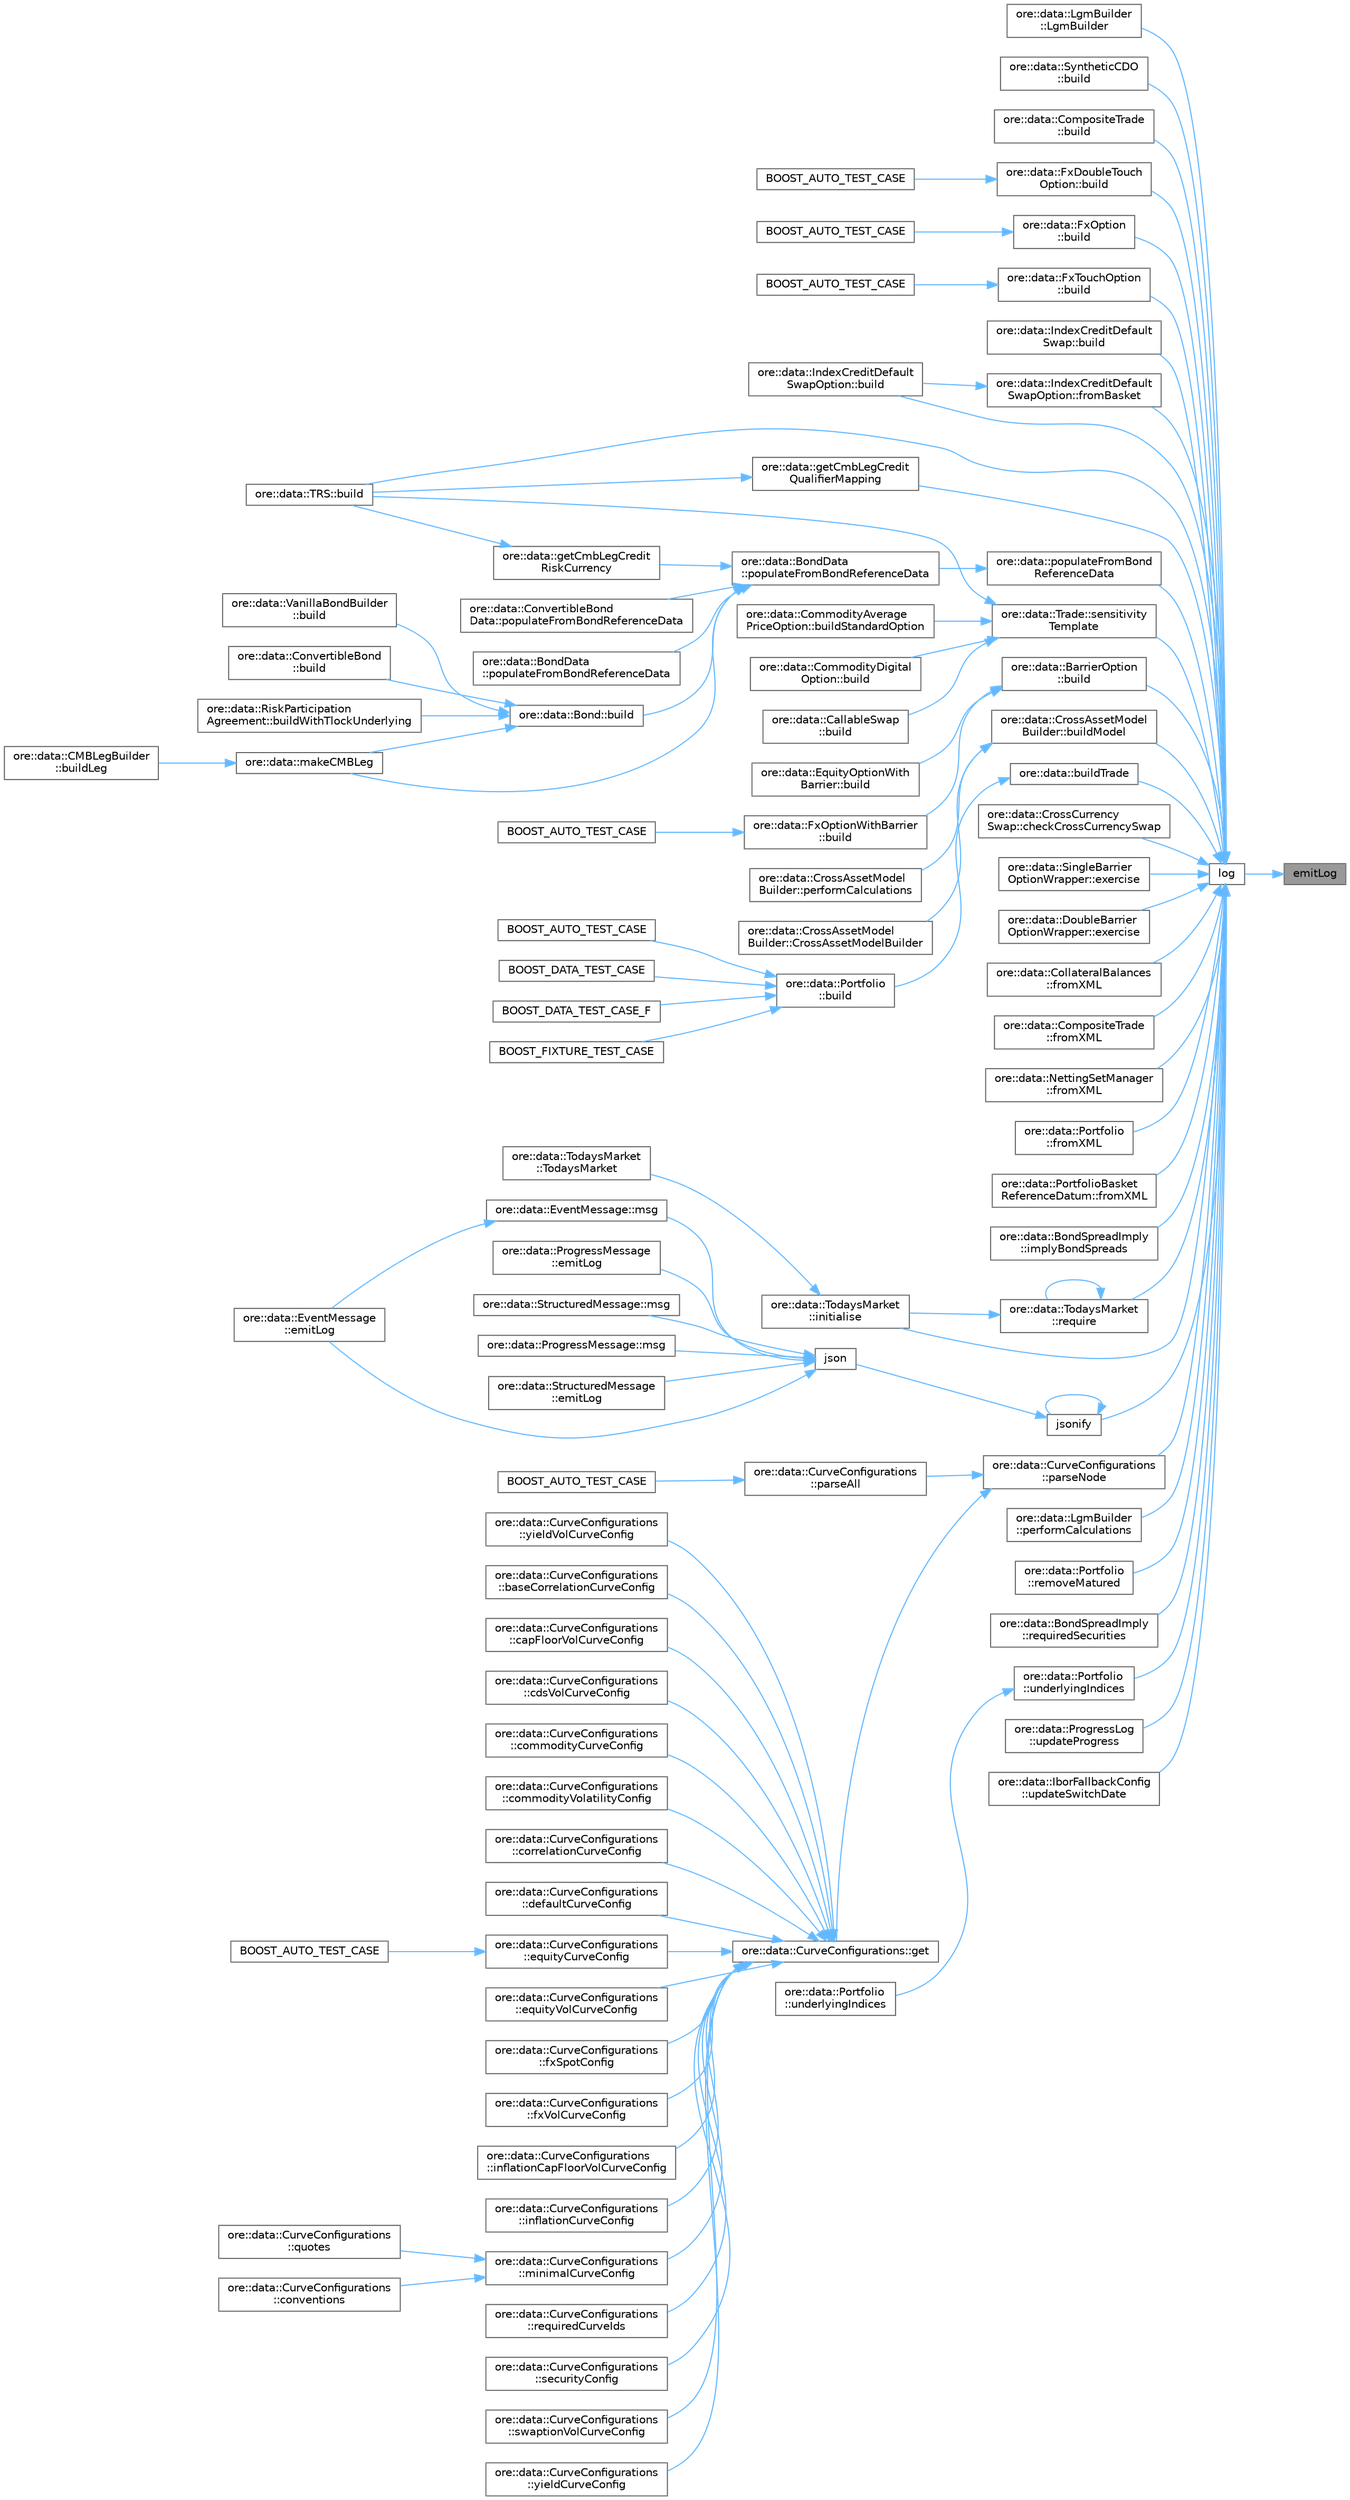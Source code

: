 digraph "emitLog"
{
 // INTERACTIVE_SVG=YES
 // LATEX_PDF_SIZE
  bgcolor="transparent";
  edge [fontname=Helvetica,fontsize=10,labelfontname=Helvetica,labelfontsize=10];
  node [fontname=Helvetica,fontsize=10,shape=box,height=0.2,width=0.4];
  rankdir="RL";
  Node1 [label="emitLog",height=0.2,width=0.4,color="gray40", fillcolor="grey60", style="filled", fontcolor="black",tooltip="generate Boost log record - this method is called by log()"];
  Node1 -> Node2 [dir="back",color="steelblue1",style="solid"];
  Node2 [label="log",height=0.2,width=0.4,color="grey40", fillcolor="white", style="filled",URL="$classore_1_1data_1_1_j_s_o_n_message.html#a5e21eca2668ed948bdc409b19a78e5bb",tooltip="generate Boost log record to pass to corresponding sinks"];
  Node2 -> Node3 [dir="back",color="steelblue1",style="solid"];
  Node3 [label="ore::data::LgmBuilder\l::LgmBuilder",height=0.2,width=0.4,color="grey40", fillcolor="white", style="filled",URL="$classore_1_1data_1_1_lgm_builder.html#a1cabc6bdb40969003b68e3154b43e856",tooltip=" "];
  Node2 -> Node4 [dir="back",color="steelblue1",style="solid"];
  Node4 [label="ore::data::SyntheticCDO\l::build",height=0.2,width=0.4,color="grey40", fillcolor="white", style="filled",URL="$classore_1_1data_1_1_synthetic_c_d_o.html#af7b69d5b18d278257927e32b10a23ee6",tooltip=" "];
  Node2 -> Node5 [dir="back",color="steelblue1",style="solid"];
  Node5 [label="ore::data::CompositeTrade\l::build",height=0.2,width=0.4,color="grey40", fillcolor="white", style="filled",URL="$classore_1_1data_1_1_composite_trade.html#af7b69d5b18d278257927e32b10a23ee6",tooltip="Build QuantLib/QuantExt instrument, link pricing engine."];
  Node2 -> Node6 [dir="back",color="steelblue1",style="solid"];
  Node6 [label="ore::data::FxDoubleTouch\lOption::build",height=0.2,width=0.4,color="grey40", fillcolor="white", style="filled",URL="$classore_1_1data_1_1_fx_double_touch_option.html#af7b69d5b18d278257927e32b10a23ee6",tooltip="Build QuantLib/QuantExt instrument, link pricing engine."];
  Node6 -> Node7 [dir="back",color="steelblue1",style="solid"];
  Node7 [label="BOOST_AUTO_TEST_CASE",height=0.2,width=0.4,color="grey40", fillcolor="white", style="filled",URL="$fxexotics_8cpp.html#a356626221d09fa0287e4f5d1646ca231",tooltip=" "];
  Node2 -> Node8 [dir="back",color="steelblue1",style="solid"];
  Node8 [label="ore::data::FxOption\l::build",height=0.2,width=0.4,color="grey40", fillcolor="white", style="filled",URL="$classore_1_1data_1_1_fx_option.html#af7b69d5b18d278257927e32b10a23ee6",tooltip="Build QuantLib/QuantExt instrument, link pricing engine."];
  Node8 -> Node9 [dir="back",color="steelblue1",style="solid"];
  Node9 [label="BOOST_AUTO_TEST_CASE",height=0.2,width=0.4,color="grey40", fillcolor="white", style="filled",URL="$test_2fxoption_8cpp.html#a321417ba3c97d0524c8fa2d8acb97d72",tooltip=" "];
  Node2 -> Node10 [dir="back",color="steelblue1",style="solid"];
  Node10 [label="ore::data::FxTouchOption\l::build",height=0.2,width=0.4,color="grey40", fillcolor="white", style="filled",URL="$classore_1_1data_1_1_fx_touch_option.html#af7b69d5b18d278257927e32b10a23ee6",tooltip="Build QuantLib/QuantExt instrument, link pricing engine."];
  Node10 -> Node11 [dir="back",color="steelblue1",style="solid"];
  Node11 [label="BOOST_AUTO_TEST_CASE",height=0.2,width=0.4,color="grey40", fillcolor="white", style="filled",URL="$fxexotics_8cpp.html#a81ded61bff8d1f143845d1a8063ab363",tooltip=" "];
  Node2 -> Node12 [dir="back",color="steelblue1",style="solid"];
  Node12 [label="ore::data::IndexCreditDefault\lSwap::build",height=0.2,width=0.4,color="grey40", fillcolor="white", style="filled",URL="$classore_1_1data_1_1_index_credit_default_swap.html#af7b69d5b18d278257927e32b10a23ee6",tooltip=" "];
  Node2 -> Node13 [dir="back",color="steelblue1",style="solid"];
  Node13 [label="ore::data::IndexCreditDefault\lSwapOption::build",height=0.2,width=0.4,color="grey40", fillcolor="white", style="filled",URL="$classore_1_1data_1_1_index_credit_default_swap_option.html#af7b69d5b18d278257927e32b10a23ee6",tooltip=" "];
  Node2 -> Node14 [dir="back",color="steelblue1",style="solid"];
  Node14 [label="ore::data::TRS::build",height=0.2,width=0.4,color="grey40", fillcolor="white", style="filled",URL="$classore_1_1data_1_1_t_r_s.html#af7b69d5b18d278257927e32b10a23ee6",tooltip=" "];
  Node2 -> Node15 [dir="back",color="steelblue1",style="solid"];
  Node15 [label="ore::data::BarrierOption\l::build",height=0.2,width=0.4,color="grey40", fillcolor="white", style="filled",URL="$classore_1_1data_1_1_barrier_option.html#ab1db499ff5e65c59fd2009d62276fdaf",tooltip="Build QuantLib/QuantExt instrument, link pricing engine."];
  Node15 -> Node16 [dir="back",color="steelblue1",style="solid"];
  Node16 [label="ore::data::FxOptionWithBarrier\l::build",height=0.2,width=0.4,color="grey40", fillcolor="white", style="filled",URL="$classore_1_1data_1_1_fx_option_with_barrier.html#a023906d726fdb4d1f906576fe597c579",tooltip=" "];
  Node16 -> Node17 [dir="back",color="steelblue1",style="solid"];
  Node17 [label="BOOST_AUTO_TEST_CASE",height=0.2,width=0.4,color="grey40", fillcolor="white", style="filled",URL="$fxexotics_8cpp.html#a97f1cf85be4712888f153506afc004be",tooltip=" "];
  Node15 -> Node18 [dir="back",color="steelblue1",style="solid"];
  Node18 [label="ore::data::EquityOptionWith\lBarrier::build",height=0.2,width=0.4,color="grey40", fillcolor="white", style="filled",URL="$classore_1_1data_1_1_equity_option_with_barrier.html#a023906d726fdb4d1f906576fe597c579",tooltip=" "];
  Node2 -> Node19 [dir="back",color="steelblue1",style="solid"];
  Node19 [label="ore::data::CrossAssetModel\lBuilder::buildModel",height=0.2,width=0.4,color="grey40", fillcolor="white", style="filled",URL="$classore_1_1data_1_1_cross_asset_model_builder.html#a2bda927f99c08dbefc15adff5b9d8fe2",tooltip=" "];
  Node19 -> Node20 [dir="back",color="steelblue1",style="solid"];
  Node20 [label="ore::data::CrossAssetModel\lBuilder::CrossAssetModelBuilder",height=0.2,width=0.4,color="grey40", fillcolor="white", style="filled",URL="$classore_1_1data_1_1_cross_asset_model_builder.html#a3f34deda71fd65440cc5b85bd581e3c1",tooltip=" "];
  Node19 -> Node21 [dir="back",color="steelblue1",style="solid"];
  Node21 [label="ore::data::CrossAssetModel\lBuilder::performCalculations",height=0.2,width=0.4,color="grey40", fillcolor="white", style="filled",URL="$classore_1_1data_1_1_cross_asset_model_builder.html#a1127cccc9668a02247dc139d27121708",tooltip=" "];
  Node2 -> Node22 [dir="back",color="steelblue1",style="solid"];
  Node22 [label="ore::data::buildTrade",height=0.2,width=0.4,color="grey40", fillcolor="white", style="filled",URL="$namespaceore_1_1data.html#a4189e2c4ca70a4330840992fb570b3b1",tooltip=" "];
  Node22 -> Node23 [dir="back",color="steelblue1",style="solid"];
  Node23 [label="ore::data::Portfolio\l::build",height=0.2,width=0.4,color="grey40", fillcolor="white", style="filled",URL="$classore_1_1data_1_1_portfolio.html#a78b7a46465ae740388a7061e932a1f26",tooltip="Call build on all trades in the portfolio, the context is included in error messages."];
  Node23 -> Node24 [dir="back",color="steelblue1",style="solid"];
  Node24 [label="BOOST_AUTO_TEST_CASE",height=0.2,width=0.4,color="grey40", fillcolor="white", style="filled",URL="$test_2cbo_8cpp.html#a67b86d8f1ec7349d0a493f2479faa0a2",tooltip=" "];
  Node23 -> Node25 [dir="back",color="steelblue1",style="solid"];
  Node25 [label="BOOST_DATA_TEST_CASE",height=0.2,width=0.4,color="grey40", fillcolor="white", style="filled",URL="$cds_8cpp.html#a9cd88dc27cb4c692bf99276462cee565",tooltip=" "];
  Node23 -> Node26 [dir="back",color="steelblue1",style="solid"];
  Node26 [label="BOOST_DATA_TEST_CASE_F",height=0.2,width=0.4,color="grey40", fillcolor="white", style="filled",URL="$test_2fixings_8cpp.html#ad30d7669059cad5a015cab351d16e3b7",tooltip=" "];
  Node23 -> Node27 [dir="back",color="steelblue1",style="solid"];
  Node27 [label="BOOST_FIXTURE_TEST_CASE",height=0.2,width=0.4,color="grey40", fillcolor="white", style="filled",URL="$test_2fixings_8cpp.html#a8e7c4561d95fe2e9fce9d2ebb3fdb563",tooltip=" "];
  Node2 -> Node28 [dir="back",color="steelblue1",style="solid"];
  Node28 [label="ore::data::CrossCurrency\lSwap::checkCrossCurrencySwap",height=0.2,width=0.4,color="grey40", fillcolor="white", style="filled",URL="$classore_1_1data_1_1_cross_currency_swap.html#aa5f4813629f104211f48d14b697a7b11",tooltip=" "];
  Node2 -> Node29 [dir="back",color="steelblue1",style="solid"];
  Node29 [label="ore::data::SingleBarrier\lOptionWrapper::exercise",height=0.2,width=0.4,color="grey40", fillcolor="white", style="filled",URL="$classore_1_1data_1_1_single_barrier_option_wrapper.html#a674011988d5c6dbe9028cb4a67897064",tooltip=" "];
  Node2 -> Node30 [dir="back",color="steelblue1",style="solid"];
  Node30 [label="ore::data::DoubleBarrier\lOptionWrapper::exercise",height=0.2,width=0.4,color="grey40", fillcolor="white", style="filled",URL="$classore_1_1data_1_1_double_barrier_option_wrapper.html#a674011988d5c6dbe9028cb4a67897064",tooltip=" "];
  Node2 -> Node31 [dir="back",color="steelblue1",style="solid"];
  Node31 [label="ore::data::IndexCreditDefault\lSwapOption::fromBasket",height=0.2,width=0.4,color="grey40", fillcolor="white", style="filled",URL="$classore_1_1data_1_1_index_credit_default_swap_option.html#a53011b21d2958f22377b7c07c66269e9",tooltip="Populate constituent notionals and curve IDs from basket data."];
  Node31 -> Node13 [dir="back",color="steelblue1",style="solid"];
  Node2 -> Node32 [dir="back",color="steelblue1",style="solid"];
  Node32 [label="ore::data::CollateralBalances\l::fromXML",height=0.2,width=0.4,color="grey40", fillcolor="white", style="filled",URL="$classore_1_1data_1_1_collateral_balances.html#a510baf06568510646decfeaf1753e526",tooltip=" "];
  Node2 -> Node33 [dir="back",color="steelblue1",style="solid"];
  Node33 [label="ore::data::CompositeTrade\l::fromXML",height=0.2,width=0.4,color="grey40", fillcolor="white", style="filled",URL="$classore_1_1data_1_1_composite_trade.html#a7741ae0fc924943de5bfe02928262eb7",tooltip=" "];
  Node2 -> Node34 [dir="back",color="steelblue1",style="solid"];
  Node34 [label="ore::data::NettingSetManager\l::fromXML",height=0.2,width=0.4,color="grey40", fillcolor="white", style="filled",URL="$classore_1_1data_1_1_netting_set_manager.html#a7741ae0fc924943de5bfe02928262eb7",tooltip=" "];
  Node2 -> Node35 [dir="back",color="steelblue1",style="solid"];
  Node35 [label="ore::data::Portfolio\l::fromXML",height=0.2,width=0.4,color="grey40", fillcolor="white", style="filled",URL="$classore_1_1data_1_1_portfolio.html#a7741ae0fc924943de5bfe02928262eb7",tooltip="XMLSerializable interface."];
  Node2 -> Node36 [dir="back",color="steelblue1",style="solid"];
  Node36 [label="ore::data::PortfolioBasket\lReferenceDatum::fromXML",height=0.2,width=0.4,color="grey40", fillcolor="white", style="filled",URL="$classore_1_1data_1_1_portfolio_basket_reference_datum.html#a7741ae0fc924943de5bfe02928262eb7",tooltip=" "];
  Node2 -> Node37 [dir="back",color="steelblue1",style="solid"];
  Node37 [label="ore::data::getCmbLegCredit\lQualifierMapping",height=0.2,width=0.4,color="grey40", fillcolor="white", style="filled",URL="$namespaceore_1_1data.html#a4e852631c6c34458c25d3ed7d116a0d8",tooltip=" "];
  Node37 -> Node14 [dir="back",color="steelblue1",style="solid"];
  Node2 -> Node38 [dir="back",color="steelblue1",style="solid"];
  Node38 [label="ore::data::BondSpreadImply\l::implyBondSpreads",height=0.2,width=0.4,color="grey40", fillcolor="white", style="filled",URL="$classore_1_1data_1_1_bond_spread_imply.html#a0045e9ff9bf15dddddd089bebcde3524",tooltip=" "];
  Node2 -> Node39 [dir="back",color="steelblue1",style="solid"];
  Node39 [label="ore::data::TodaysMarket\l::initialise",height=0.2,width=0.4,color="grey40", fillcolor="white", style="filled",URL="$classore_1_1data_1_1_todays_market.html#a0816e5ec53019bee5353fea5fc006eb1",tooltip=" "];
  Node39 -> Node40 [dir="back",color="steelblue1",style="solid"];
  Node40 [label="ore::data::TodaysMarket\l::TodaysMarket",height=0.2,width=0.4,color="grey40", fillcolor="white", style="filled",URL="$classore_1_1data_1_1_todays_market.html#ad79acb672b27bd7258f228494d94cb32",tooltip="Constructor taking pointers and allowing for a lazy build of the market objects."];
  Node2 -> Node41 [dir="back",color="steelblue1",style="solid"];
  Node41 [label="jsonify",height=0.2,width=0.4,color="grey40", fillcolor="white", style="filled",URL="$classore_1_1data_1_1_j_s_o_n_message.html#a211ebfb47581c2cadc6b8a331532623b",tooltip=" "];
  Node41 -> Node42 [dir="back",color="steelblue1",style="solid"];
  Node42 [label="json",height=0.2,width=0.4,color="grey40", fillcolor="white", style="filled",URL="$classore_1_1data_1_1_j_s_o_n_message.html#a19cb55ffd43b5e8bf95a157227b3054a",tooltip="create JSON-like output from the data"];
  Node42 -> Node43 [dir="back",color="steelblue1",style="solid"];
  Node43 [label="ore::data::StructuredMessage\l::emitLog",height=0.2,width=0.4,color="grey40", fillcolor="white", style="filled",URL="$classore_1_1data_1_1_structured_message.html#a6f68a49e1dd1edc3f9e2e28181fbf8a1",tooltip="generate Boost log record to pass to corresponding sinks"];
  Node42 -> Node44 [dir="back",color="steelblue1",style="solid"];
  Node44 [label="ore::data::EventMessage\l::emitLog",height=0.2,width=0.4,color="grey40", fillcolor="white", style="filled",URL="$classore_1_1data_1_1_event_message.html#a6f68a49e1dd1edc3f9e2e28181fbf8a1",tooltip="generate Boost log record to pass to corresponding sinks"];
  Node42 -> Node45 [dir="back",color="steelblue1",style="solid"];
  Node45 [label="ore::data::ProgressMessage\l::emitLog",height=0.2,width=0.4,color="grey40", fillcolor="white", style="filled",URL="$classore_1_1data_1_1_progress_message.html#a6f68a49e1dd1edc3f9e2e28181fbf8a1",tooltip="generate Boost log record to pass to corresponding sinks"];
  Node42 -> Node46 [dir="back",color="steelblue1",style="solid"];
  Node46 [label="ore::data::StructuredMessage::msg",height=0.2,width=0.4,color="grey40", fillcolor="white", style="filled",URL="$classore_1_1data_1_1_structured_message.html#a7b602afd4bab7be2cd32dd32c2bdede4",tooltip="return a std::string for the log file"];
  Node42 -> Node47 [dir="back",color="steelblue1",style="solid"];
  Node47 [label="ore::data::EventMessage::msg",height=0.2,width=0.4,color="grey40", fillcolor="white", style="filled",URL="$classore_1_1data_1_1_event_message.html#a7b602afd4bab7be2cd32dd32c2bdede4",tooltip="return a std::string for the log file"];
  Node47 -> Node44 [dir="back",color="steelblue1",style="solid"];
  Node42 -> Node48 [dir="back",color="steelblue1",style="solid"];
  Node48 [label="ore::data::ProgressMessage::msg",height=0.2,width=0.4,color="grey40", fillcolor="white", style="filled",URL="$classore_1_1data_1_1_progress_message.html#a7b602afd4bab7be2cd32dd32c2bdede4",tooltip="return a std::string for the log file"];
  Node41 -> Node41 [dir="back",color="steelblue1",style="solid"];
  Node2 -> Node49 [dir="back",color="steelblue1",style="solid"];
  Node49 [label="ore::data::CurveConfigurations\l::parseNode",height=0.2,width=0.4,color="grey40", fillcolor="white", style="filled",URL="$classore_1_1data_1_1_curve_configurations.html#ae21cee2080e2120466063e68c1a3e2a9",tooltip=" "];
  Node49 -> Node50 [dir="back",color="steelblue1",style="solid"];
  Node50 [label="ore::data::CurveConfigurations::get",height=0.2,width=0.4,color="grey40", fillcolor="white", style="filled",URL="$classore_1_1data_1_1_curve_configurations.html#a04f00e9080c4647c43cb2d050a75fb0e",tooltip=" "];
  Node50 -> Node51 [dir="back",color="steelblue1",style="solid"];
  Node51 [label="ore::data::CurveConfigurations\l::baseCorrelationCurveConfig",height=0.2,width=0.4,color="grey40", fillcolor="white", style="filled",URL="$classore_1_1data_1_1_curve_configurations.html#a347d9b0eff8b098e9f7a1679e4551c8a",tooltip=" "];
  Node50 -> Node52 [dir="back",color="steelblue1",style="solid"];
  Node52 [label="ore::data::CurveConfigurations\l::capFloorVolCurveConfig",height=0.2,width=0.4,color="grey40", fillcolor="white", style="filled",URL="$classore_1_1data_1_1_curve_configurations.html#a5ba1053b6c69f3ecbc2fb45eb3ec6fc4",tooltip=" "];
  Node50 -> Node53 [dir="back",color="steelblue1",style="solid"];
  Node53 [label="ore::data::CurveConfigurations\l::cdsVolCurveConfig",height=0.2,width=0.4,color="grey40", fillcolor="white", style="filled",URL="$classore_1_1data_1_1_curve_configurations.html#a24060407aea16fe670741eb6348797bb",tooltip=" "];
  Node50 -> Node54 [dir="back",color="steelblue1",style="solid"];
  Node54 [label="ore::data::CurveConfigurations\l::commodityCurveConfig",height=0.2,width=0.4,color="grey40", fillcolor="white", style="filled",URL="$classore_1_1data_1_1_curve_configurations.html#a4af8cc8bf3b2d065e78275084e811bc3",tooltip=" "];
  Node50 -> Node55 [dir="back",color="steelblue1",style="solid"];
  Node55 [label="ore::data::CurveConfigurations\l::commodityVolatilityConfig",height=0.2,width=0.4,color="grey40", fillcolor="white", style="filled",URL="$classore_1_1data_1_1_curve_configurations.html#acde238c8269391c1e689b3b6a82ef912",tooltip=" "];
  Node50 -> Node56 [dir="back",color="steelblue1",style="solid"];
  Node56 [label="ore::data::CurveConfigurations\l::correlationCurveConfig",height=0.2,width=0.4,color="grey40", fillcolor="white", style="filled",URL="$classore_1_1data_1_1_curve_configurations.html#a7c6ad73d463d082d93a6b78a290990c4",tooltip=" "];
  Node50 -> Node57 [dir="back",color="steelblue1",style="solid"];
  Node57 [label="ore::data::CurveConfigurations\l::defaultCurveConfig",height=0.2,width=0.4,color="grey40", fillcolor="white", style="filled",URL="$classore_1_1data_1_1_curve_configurations.html#ab473c50854c6ba94af517dbc50b0a218",tooltip=" "];
  Node50 -> Node58 [dir="back",color="steelblue1",style="solid"];
  Node58 [label="ore::data::CurveConfigurations\l::equityCurveConfig",height=0.2,width=0.4,color="grey40", fillcolor="white", style="filled",URL="$classore_1_1data_1_1_curve_configurations.html#a19fcd28db3988544594ecf095ad01ddd",tooltip=" "];
  Node58 -> Node59 [dir="back",color="steelblue1",style="solid"];
  Node59 [label="BOOST_AUTO_TEST_CASE",height=0.2,width=0.4,color="grey40", fillcolor="white", style="filled",URL="$equitymarketdata_8cpp.html#a0a8db005e5898e1432e60360308e9a6f",tooltip=" "];
  Node50 -> Node60 [dir="back",color="steelblue1",style="solid"];
  Node60 [label="ore::data::CurveConfigurations\l::equityVolCurveConfig",height=0.2,width=0.4,color="grey40", fillcolor="white", style="filled",URL="$classore_1_1data_1_1_curve_configurations.html#ac6492177e4319a5fff15579330c53567",tooltip=" "];
  Node50 -> Node61 [dir="back",color="steelblue1",style="solid"];
  Node61 [label="ore::data::CurveConfigurations\l::fxSpotConfig",height=0.2,width=0.4,color="grey40", fillcolor="white", style="filled",URL="$classore_1_1data_1_1_curve_configurations.html#a5c6b2fdc6ee5de208e9fd48208db1675",tooltip=" "];
  Node50 -> Node62 [dir="back",color="steelblue1",style="solid"];
  Node62 [label="ore::data::CurveConfigurations\l::fxVolCurveConfig",height=0.2,width=0.4,color="grey40", fillcolor="white", style="filled",URL="$classore_1_1data_1_1_curve_configurations.html#af41e9106525cd030e3f96629a135b1d3",tooltip=" "];
  Node50 -> Node63 [dir="back",color="steelblue1",style="solid"];
  Node63 [label="ore::data::CurveConfigurations\l::inflationCapFloorVolCurveConfig",height=0.2,width=0.4,color="grey40", fillcolor="white", style="filled",URL="$classore_1_1data_1_1_curve_configurations.html#a5fe3559749b89c8dde04e4cec9e9a2ec",tooltip=" "];
  Node50 -> Node64 [dir="back",color="steelblue1",style="solid"];
  Node64 [label="ore::data::CurveConfigurations\l::inflationCurveConfig",height=0.2,width=0.4,color="grey40", fillcolor="white", style="filled",URL="$classore_1_1data_1_1_curve_configurations.html#a4b094acf9a479b37837021bc35689a1c",tooltip=" "];
  Node50 -> Node65 [dir="back",color="steelblue1",style="solid"];
  Node65 [label="ore::data::CurveConfigurations\l::minimalCurveConfig",height=0.2,width=0.4,color="grey40", fillcolor="white", style="filled",URL="$classore_1_1data_1_1_curve_configurations.html#a31d4adafa2437c53b70d4a892b1b6865",tooltip=" "];
  Node65 -> Node66 [dir="back",color="steelblue1",style="solid"];
  Node66 [label="ore::data::CurveConfigurations\l::conventions",height=0.2,width=0.4,color="grey40", fillcolor="white", style="filled",URL="$classore_1_1data_1_1_curve_configurations.html#a2cbdfa0039d32b2f2ef8a3d1f72fddc2",tooltip=" "];
  Node65 -> Node67 [dir="back",color="steelblue1",style="solid"];
  Node67 [label="ore::data::CurveConfigurations\l::quotes",height=0.2,width=0.4,color="grey40", fillcolor="white", style="filled",URL="$classore_1_1data_1_1_curve_configurations.html#a0d408d4b14a8796bba537a5eb91a401f",tooltip=" "];
  Node50 -> Node68 [dir="back",color="steelblue1",style="solid"];
  Node68 [label="ore::data::CurveConfigurations\l::requiredCurveIds",height=0.2,width=0.4,color="grey40", fillcolor="white", style="filled",URL="$classore_1_1data_1_1_curve_configurations.html#ab15e89fe26a20bb3aeee84a78c921ab7",tooltip=" "];
  Node50 -> Node69 [dir="back",color="steelblue1",style="solid"];
  Node69 [label="ore::data::CurveConfigurations\l::securityConfig",height=0.2,width=0.4,color="grey40", fillcolor="white", style="filled",URL="$classore_1_1data_1_1_curve_configurations.html#ae6683cfd8508ea1e42b3a90fa3f51f68",tooltip=" "];
  Node50 -> Node70 [dir="back",color="steelblue1",style="solid"];
  Node70 [label="ore::data::CurveConfigurations\l::swaptionVolCurveConfig",height=0.2,width=0.4,color="grey40", fillcolor="white", style="filled",URL="$classore_1_1data_1_1_curve_configurations.html#a583dd4d8213c78745c34aca385836167",tooltip=" "];
  Node50 -> Node71 [dir="back",color="steelblue1",style="solid"];
  Node71 [label="ore::data::CurveConfigurations\l::yieldCurveConfig",height=0.2,width=0.4,color="grey40", fillcolor="white", style="filled",URL="$classore_1_1data_1_1_curve_configurations.html#a22f6d5a6c9534d8e896998a0cd9208c3",tooltip=" "];
  Node50 -> Node72 [dir="back",color="steelblue1",style="solid"];
  Node72 [label="ore::data::CurveConfigurations\l::yieldVolCurveConfig",height=0.2,width=0.4,color="grey40", fillcolor="white", style="filled",URL="$classore_1_1data_1_1_curve_configurations.html#aac99f8813a6c78d74681a1a7421feee3",tooltip=" "];
  Node49 -> Node73 [dir="back",color="steelblue1",style="solid"];
  Node73 [label="ore::data::CurveConfigurations\l::parseAll",height=0.2,width=0.4,color="grey40", fillcolor="white", style="filled",URL="$classore_1_1data_1_1_curve_configurations.html#a7d26ae3e9e667f79e04f7ab183053666",tooltip=" "];
  Node73 -> Node74 [dir="back",color="steelblue1",style="solid"];
  Node74 [label="BOOST_AUTO_TEST_CASE",height=0.2,width=0.4,color="grey40", fillcolor="white", style="filled",URL="$test_2curveconfig_8cpp.html#aa8e0d19e46649d49997f7d7dc39622ff",tooltip=" "];
  Node2 -> Node75 [dir="back",color="steelblue1",style="solid"];
  Node75 [label="ore::data::LgmBuilder\l::performCalculations",height=0.2,width=0.4,color="grey40", fillcolor="white", style="filled",URL="$classore_1_1data_1_1_lgm_builder.html#a1127cccc9668a02247dc139d27121708",tooltip=" "];
  Node2 -> Node76 [dir="back",color="steelblue1",style="solid"];
  Node76 [label="ore::data::populateFromBond\lReferenceData",height=0.2,width=0.4,color="grey40", fillcolor="white", style="filled",URL="$namespaceore_1_1data.html#ac1445af709e015c19b2136c63d9b8d88",tooltip="Populate bond data from name and ReferenceDataManager."];
  Node76 -> Node77 [dir="back",color="steelblue1",style="solid"];
  Node77 [label="ore::data::BondData\l::populateFromBondReferenceData",height=0.2,width=0.4,color="grey40", fillcolor="white", style="filled",URL="$classore_1_1data_1_1_bond_data.html#a3fe7607641308a7e92896f33818e2327",tooltip="populate data from reference datum and check data for completeness"];
  Node77 -> Node78 [dir="back",color="steelblue1",style="solid"];
  Node78 [label="ore::data::Bond::build",height=0.2,width=0.4,color="grey40", fillcolor="white", style="filled",URL="$classore_1_1data_1_1_bond.html#af7b69d5b18d278257927e32b10a23ee6",tooltip="Trade interface."];
  Node78 -> Node79 [dir="back",color="steelblue1",style="solid"];
  Node79 [label="ore::data::VanillaBondBuilder\l::build",height=0.2,width=0.4,color="grey40", fillcolor="white", style="filled",URL="$structore_1_1data_1_1_vanilla_bond_builder.html#ae1e21501ab505df04314d15d13f876e1",tooltip=" "];
  Node78 -> Node80 [dir="back",color="steelblue1",style="solid"];
  Node80 [label="ore::data::ConvertibleBond\l::build",height=0.2,width=0.4,color="grey40", fillcolor="white", style="filled",URL="$classore_1_1data_1_1_convertible_bond.html#ab1db499ff5e65c59fd2009d62276fdaf",tooltip=" "];
  Node78 -> Node81 [dir="back",color="steelblue1",style="solid"];
  Node81 [label="ore::data::RiskParticipation\lAgreement::buildWithTlockUnderlying",height=0.2,width=0.4,color="grey40", fillcolor="white", style="filled",URL="$classore_1_1data_1_1_risk_participation_agreement.html#a225490c21ddfa2450a67f04007c16f4c",tooltip=" "];
  Node78 -> Node82 [dir="back",color="steelblue1",style="solid"];
  Node82 [label="ore::data::makeCMBLeg",height=0.2,width=0.4,color="grey40", fillcolor="white", style="filled",URL="$namespaceore_1_1data.html#a7e30fb6a46cf70b26b33a0528e47cd6c",tooltip=" "];
  Node82 -> Node83 [dir="back",color="steelblue1",style="solid"];
  Node83 [label="ore::data::CMBLegBuilder\l::buildLeg",height=0.2,width=0.4,color="grey40", fillcolor="white", style="filled",URL="$classore_1_1data_1_1_c_m_b_leg_builder.html#aea285351d9f3458189a9e2d965349d23",tooltip=" "];
  Node77 -> Node84 [dir="back",color="steelblue1",style="solid"];
  Node84 [label="ore::data::getCmbLegCredit\lRiskCurrency",height=0.2,width=0.4,color="grey40", fillcolor="white", style="filled",URL="$namespaceore_1_1data.html#acee5964eaee5c1e0fc440dc023c64bc1",tooltip=" "];
  Node84 -> Node14 [dir="back",color="steelblue1",style="solid"];
  Node77 -> Node82 [dir="back",color="steelblue1",style="solid"];
  Node77 -> Node85 [dir="back",color="steelblue1",style="solid"];
  Node85 [label="ore::data::ConvertibleBond\lData::populateFromBondReferenceData",height=0.2,width=0.4,color="grey40", fillcolor="white", style="filled",URL="$classore_1_1data_1_1_convertible_bond_data.html#ae4961a109c8bfab891589da5a47a4ecd",tooltip=" "];
  Node77 -> Node86 [dir="back",color="steelblue1",style="solid"];
  Node86 [label="ore::data::BondData\l::populateFromBondReferenceData",height=0.2,width=0.4,color="grey40", fillcolor="white", style="filled",URL="$classore_1_1data_1_1_bond_data.html#a9f6b854937a27aa5ae3c9b15894d476a",tooltip="look up reference datum in ref data manager and populate, check data for completeness"];
  Node2 -> Node87 [dir="back",color="steelblue1",style="solid"];
  Node87 [label="ore::data::Portfolio\l::removeMatured",height=0.2,width=0.4,color="grey40", fillcolor="white", style="filled",URL="$classore_1_1data_1_1_portfolio.html#a54385da53370ee8347c8c3d7f0a3f704",tooltip="Remove matured trades from portfolio for a given date, each removal is logged with an Alert."];
  Node2 -> Node88 [dir="back",color="steelblue1",style="solid"];
  Node88 [label="ore::data::TodaysMarket\l::require",height=0.2,width=0.4,color="grey40", fillcolor="white", style="filled",URL="$classore_1_1data_1_1_todays_market.html#a36416143258c4e4c30bb46935cef9408",tooltip=" "];
  Node88 -> Node39 [dir="back",color="steelblue1",style="solid"];
  Node88 -> Node88 [dir="back",color="steelblue1",style="solid"];
  Node2 -> Node89 [dir="back",color="steelblue1",style="solid"];
  Node89 [label="ore::data::BondSpreadImply\l::requiredSecurities",height=0.2,width=0.4,color="grey40", fillcolor="white", style="filled",URL="$classore_1_1data_1_1_bond_spread_imply.html#a483a4260777061b2519aa144d1f9b79f",tooltip=" "];
  Node2 -> Node90 [dir="back",color="steelblue1",style="solid"];
  Node90 [label="ore::data::Trade::sensitivity\lTemplate",height=0.2,width=0.4,color="grey40", fillcolor="white", style="filled",URL="$classore_1_1data_1_1_trade.html#a0f8dab580626fda80cf858adbd7a8ff1",tooltip=" "];
  Node90 -> Node14 [dir="back",color="steelblue1",style="solid"];
  Node90 -> Node91 [dir="back",color="steelblue1",style="solid"];
  Node91 [label="ore::data::CommodityDigital\lOption::build",height=0.2,width=0.4,color="grey40", fillcolor="white", style="filled",URL="$classore_1_1data_1_1_commodity_digital_option.html#a82238405f67248d44bb177a6951c8c2e",tooltip="Build underlying instrument and link pricing engine."];
  Node90 -> Node92 [dir="back",color="steelblue1",style="solid"];
  Node92 [label="ore::data::CallableSwap\l::build",height=0.2,width=0.4,color="grey40", fillcolor="white", style="filled",URL="$classore_1_1data_1_1_callable_swap.html#ab1db499ff5e65c59fd2009d62276fdaf",tooltip="Build QuantLib/QuantExt instrument, link pricing engine."];
  Node90 -> Node93 [dir="back",color="steelblue1",style="solid"];
  Node93 [label="ore::data::CommodityAverage\lPriceOption::buildStandardOption",height=0.2,width=0.4,color="grey40", fillcolor="white", style="filled",URL="$classore_1_1data_1_1_commodity_average_price_option.html#ab927cfcbbf36bfbbaa854f21f964aced",tooltip="Build a standard option."];
  Node2 -> Node94 [dir="back",color="steelblue1",style="solid"];
  Node94 [label="ore::data::Portfolio\l::underlyingIndices",height=0.2,width=0.4,color="grey40", fillcolor="white", style="filled",URL="$classore_1_1data_1_1_portfolio.html#a83621b432cbfe0e2a8498f9f32007bcc",tooltip=" "];
  Node94 -> Node95 [dir="back",color="steelblue1",style="solid"];
  Node95 [label="ore::data::Portfolio\l::underlyingIndices",height=0.2,width=0.4,color="grey40", fillcolor="white", style="filled",URL="$classore_1_1data_1_1_portfolio.html#a4f463c3728f08776b5e5d57cc0f5898a",tooltip=" "];
  Node2 -> Node96 [dir="back",color="steelblue1",style="solid"];
  Node96 [label="ore::data::ProgressLog\l::updateProgress",height=0.2,width=0.4,color="grey40", fillcolor="white", style="filled",URL="$classore_1_1data_1_1_progress_log.html#a27a4b2955b550fd418eb9c5c2cab5e0f",tooltip="ProgressIndicator interface."];
  Node2 -> Node97 [dir="back",color="steelblue1",style="solid"];
  Node97 [label="ore::data::IborFallbackConfig\l::updateSwitchDate",height=0.2,width=0.4,color="grey40", fillcolor="white", style="filled",URL="$classore_1_1data_1_1_ibor_fallback_config.html#a33b8b7c5ecabb8f4e04d5f03338b6e9d",tooltip=" "];
}
